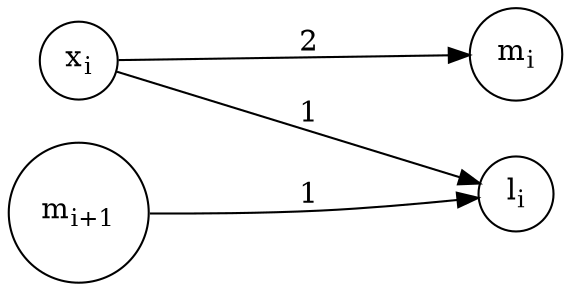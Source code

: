 digraph mcculloch_pitts {
	rankdir=LR;
	//splines=false;
	//concentrate=true;
	ranksep = 2.0;

	node [shape = circle];


	subgraph X1 {
		x_i [label = <x<SUB>i</SUB>>];
		m_i [label = <m<SUB>i+1</SUB>>];
		m [label = <m<SUB>i</SUB>>];

		x_i -> 	m [ label = 2, weight=1]
	}
	

	subgraph L {
		l_i [label = <l<SUB>i</SUB>>]

		x_i -> l_i [ label = 1, weight=1 ]

		m_i -> l_i [ label = 1, weight=1 ]
	}
}

